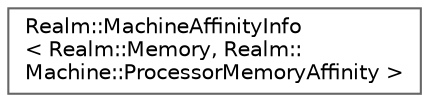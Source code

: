 digraph "Graphical Class Hierarchy"
{
 // LATEX_PDF_SIZE
  bgcolor="transparent";
  edge [fontname=Helvetica,fontsize=10,labelfontname=Helvetica,labelfontsize=10];
  node [fontname=Helvetica,fontsize=10,shape=box,height=0.2,width=0.4];
  rankdir="LR";
  Node0 [id="Node000000",label="Realm::MachineAffinityInfo\l\< Realm::Memory, Realm::\lMachine::ProcessorMemoryAffinity \>",height=0.2,width=0.4,color="grey40", fillcolor="white", style="filled",URL="$structRealm_1_1MachineAffinityInfo.html",tooltip=" "];
}
